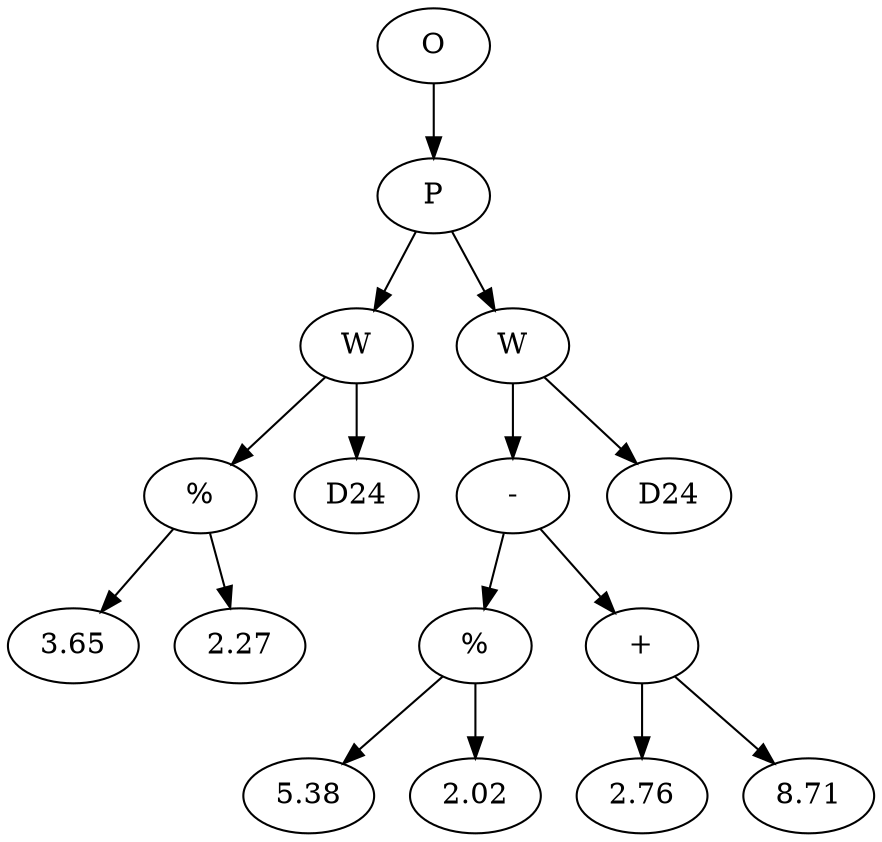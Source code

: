 // Tree
digraph {
	5218621 [label=O]
	5218622 [label=P]
	5218621 -> 5218622
	5218623 [label=W]
	5218622 -> 5218623
	5218624 [label="%"]
	5218623 -> 5218624
	5218625 [label=3.65]
	5218624 -> 5218625
	5218626 [label=2.27]
	5218624 -> 5218626
	5218627 [label=D24]
	5218623 -> 5218627
	5218628 [label=W]
	5218622 -> 5218628
	5218629 [label="-"]
	5218628 -> 5218629
	5218630 [label="%"]
	5218629 -> 5218630
	5218631 [label=5.38]
	5218630 -> 5218631
	5218632 [label=2.02]
	5218630 -> 5218632
	5218633 [label="+"]
	5218629 -> 5218633
	5218634 [label=2.76]
	5218633 -> 5218634
	5218635 [label=8.71]
	5218633 -> 5218635
	5218636 [label=D24]
	5218628 -> 5218636
}

